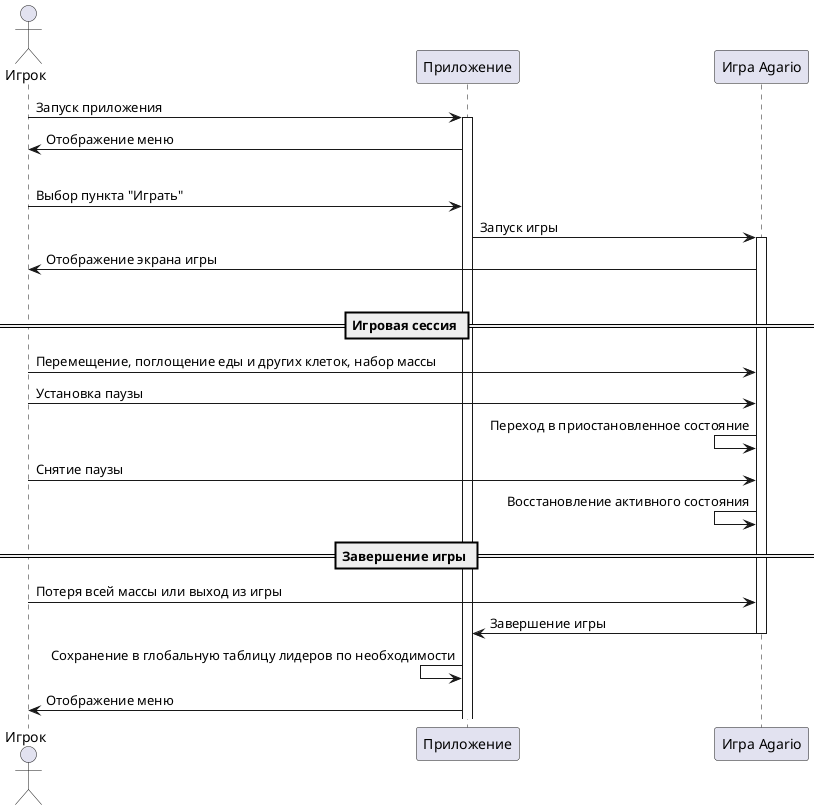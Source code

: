 @startuml Диаграмма последовательности для процесса игры
actor Игрок as player
participant "Приложение" as application
participant "Игра Agario" as game

player -> application: Запуск приложения
activate application
player <- application: Отображение меню
|||
player -> application: Выбор пункта "Играть"
application -> game: Запуск игры
activate game
player <- game: Отображение экрана игры
|||
== Игровая сессия ==
player -> game: Перемещение, поглощение еды и других клеток, набор массы
player -> game: Установка паузы
game <- game: Переход в приостановленное состояние
player -> game: Снятие паузы
game <- game: Восстановление активного состояния
== Завершение игры ==
player -> game: Потеря всей массы или выход из игры
application <- game: Завершение игры
deactivate game
application <- application: Сохранение в глобальную таблицу лидеров по необходимости
player <- application : Отображение меню
@enduml